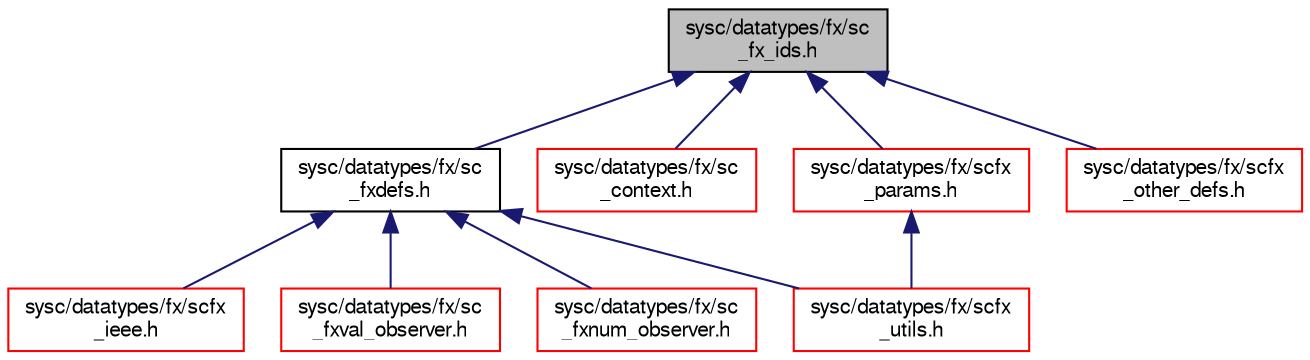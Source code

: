 digraph "sysc/datatypes/fx/sc_fx_ids.h"
{
  edge [fontname="FreeSans",fontsize="10",labelfontname="FreeSans",labelfontsize="10"];
  node [fontname="FreeSans",fontsize="10",shape=record];
  Node10 [label="sysc/datatypes/fx/sc\l_fx_ids.h",height=0.2,width=0.4,color="black", fillcolor="grey75", style="filled", fontcolor="black"];
  Node10 -> Node11 [dir="back",color="midnightblue",fontsize="10",style="solid",fontname="FreeSans"];
  Node11 [label="sysc/datatypes/fx/sc\l_fxdefs.h",height=0.2,width=0.4,color="black", fillcolor="white", style="filled",URL="$a00128.html"];
  Node11 -> Node12 [dir="back",color="midnightblue",fontsize="10",style="solid",fontname="FreeSans"];
  Node12 [label="sysc/datatypes/fx/scfx\l_ieee.h",height=0.2,width=0.4,color="red", fillcolor="white", style="filled",URL="$a00152.html"];
  Node11 -> Node81 [dir="back",color="midnightblue",fontsize="10",style="solid",fontname="FreeSans"];
  Node81 [label="sysc/datatypes/fx/scfx\l_utils.h",height=0.2,width=0.4,color="red", fillcolor="white", style="filled",URL="$a00173.html"];
  Node11 -> Node92 [dir="back",color="midnightblue",fontsize="10",style="solid",fontname="FreeSans"];
  Node92 [label="sysc/datatypes/fx/sc\l_fxval_observer.h",height=0.2,width=0.4,color="red", fillcolor="white", style="filled",URL="$a00143.html"];
  Node11 -> Node93 [dir="back",color="midnightblue",fontsize="10",style="solid",fontname="FreeSans"];
  Node93 [label="sysc/datatypes/fx/sc\l_fxnum_observer.h",height=0.2,width=0.4,color="red", fillcolor="white", style="filled",URL="$a00134.html"];
  Node10 -> Node54 [dir="back",color="midnightblue",fontsize="10",style="solid",fontname="FreeSans"];
  Node54 [label="sysc/datatypes/fx/sc\l_context.h",height=0.2,width=0.4,color="red", fillcolor="white", style="filled",URL="$a00113.html"];
  Node10 -> Node80 [dir="back",color="midnightblue",fontsize="10",style="solid",fontname="FreeSans"];
  Node80 [label="sysc/datatypes/fx/scfx\l_params.h",height=0.2,width=0.4,color="red", fillcolor="white", style="filled",URL="$a00161.html"];
  Node80 -> Node81 [dir="back",color="midnightblue",fontsize="10",style="solid",fontname="FreeSans"];
  Node10 -> Node73 [dir="back",color="midnightblue",fontsize="10",style="solid",fontname="FreeSans"];
  Node73 [label="sysc/datatypes/fx/scfx\l_other_defs.h",height=0.2,width=0.4,color="red", fillcolor="white", style="filled",URL="$a00158.html"];
}
